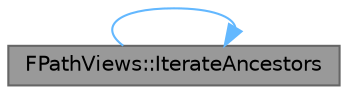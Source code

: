 digraph "FPathViews::IterateAncestors"
{
 // INTERACTIVE_SVG=YES
 // LATEX_PDF_SIZE
  bgcolor="transparent";
  edge [fontname=Helvetica,fontsize=10,labelfontname=Helvetica,labelfontsize=10];
  node [fontname=Helvetica,fontsize=10,shape=box,height=0.2,width=0.4];
  rankdir="LR";
  Node1 [id="Node000001",label="FPathViews::IterateAncestors",height=0.2,width=0.4,color="gray40", fillcolor="grey60", style="filled", fontcolor="black",tooltip="Calls AncestorVisitor with the given path and its ancestor paths."];
  Node1 -> Node1 [id="edge1_Node000001_Node000001",color="steelblue1",style="solid",tooltip=" "];
}
